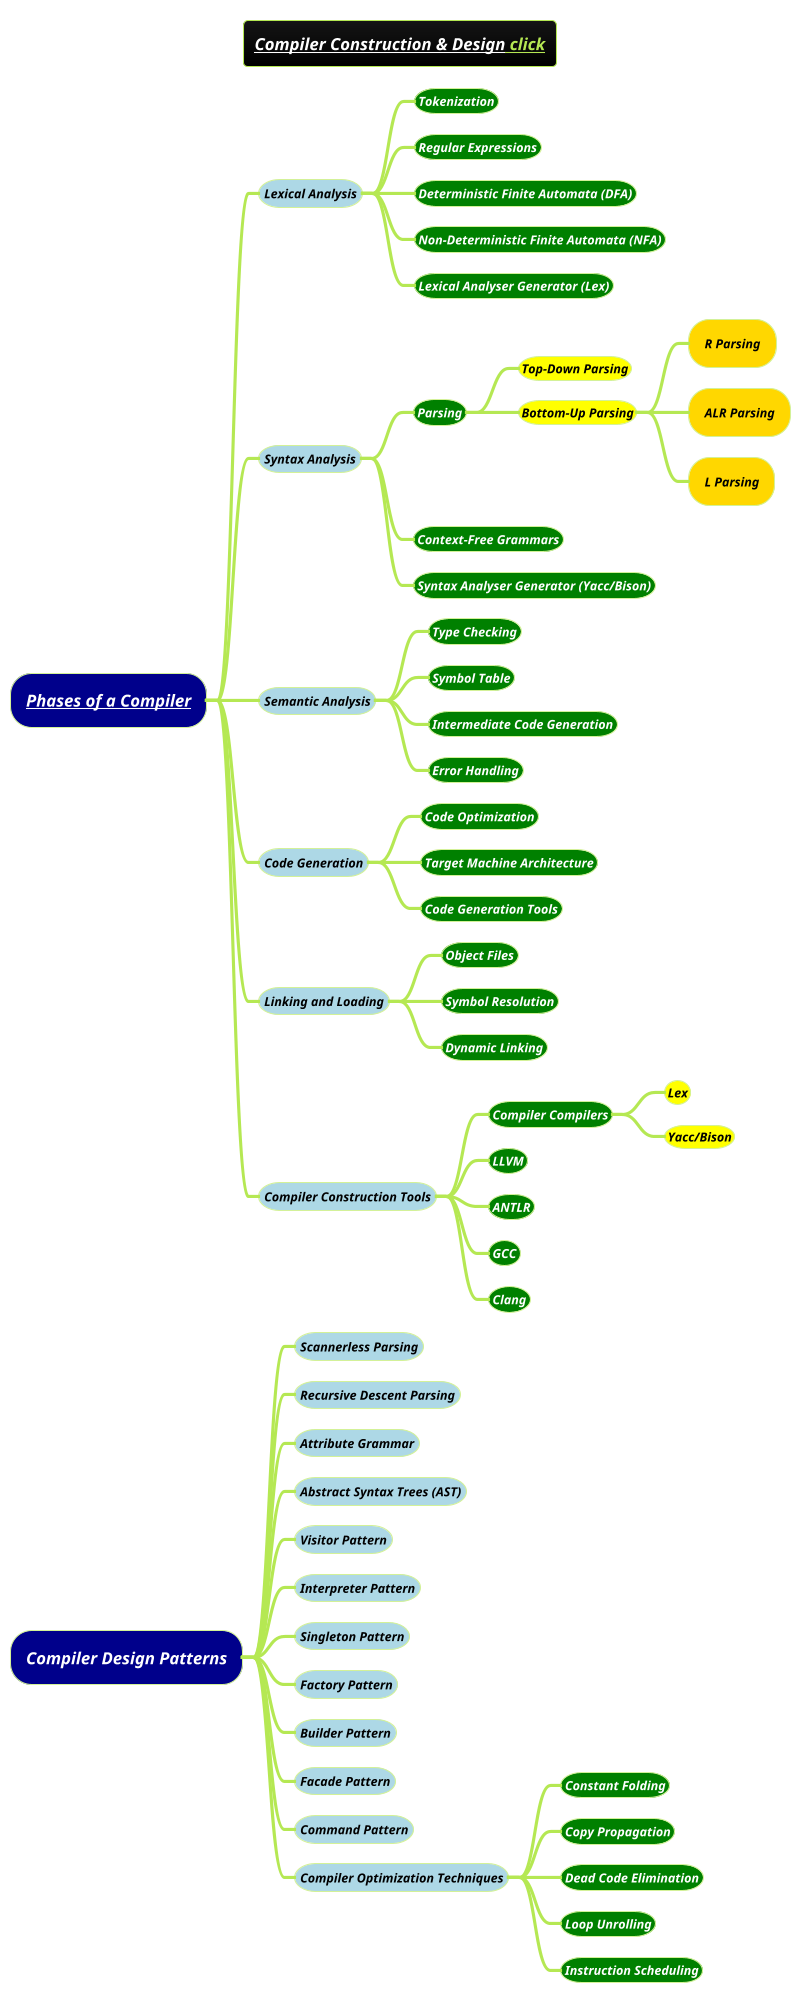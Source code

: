@startmindmap
title =<i><b><u><size:12>[[docs/3-programming-languages/Venkat-Subramaniam/images/img_418.png Compiler Construction & Design]] click
!theme hacker

*[#darkblue] <i><color #white>[[docs/3-programming-languages/Venkat-Subramaniam/images/img_418.png Phases of a Compiler]]
**[#lightblue] <i><color #black><size:12>Lexical Analysis
***[#green] <b><i><color #white><size:12>Tokenization
***[#green] <b><i><color #white><size:12>Regular Expressions
***[#green] <b><i><color #white><size:12>Deterministic Finite Automata (DFA)
***[#green] <b><i><color #white><size:12>Non-Deterministic Finite Automata (NFA)
***[#green] <b><i><color #white><size:12>Lexical Analyser Generator (Lex)
**[#lightblue] <i><color #black><size:12>Syntax Analysis
***[#green] <b><i><color #white><size:12>Parsing
****[#yellow] <i><color #black><size:12><b>Top-Down Parsing
****[#yellow] <i><color #black><size:12><b>Bottom-Up Parsing
*****[#gold] <b><i><color #black><size:12>R Parsing
*****[#gold] <b><i><color #black><size:12>ALR Parsing
*****[#gold] <b><i><color #black><size:12>L Parsing
***[#green] <b><i><color #white><size:12>Context-Free Grammars
***[#green] <b><i><color #white><size:12>Syntax Analyser Generator (Yacc/Bison)
**[#lightblue] <i><color #black><size:12>Semantic Analysis
***[#green] <b><i><color #white><size:12>Type Checking
***[#green] <b><i><color #white><size:12>Symbol Table
***[#green] <b><i><color #white><size:12>Intermediate Code Generation
***[#green] <b><i><color #white><size:12>Error Handling
**[#lightblue] <i><color #black><size:12>Code Generation
***[#green] <b><i><color #white><size:12>Code Optimization
***[#green] <b><i><color #white><size:12>Target Machine Architecture
***[#green] <b><i><color #white><size:12>Code Generation Tools
**[#lightblue] <i><color #black><size:12>Linking and Loading
***[#green] <b><i><color #white><size:12>Object Files
***[#green] <b><i><color #white><size:12>Symbol Resolution
***[#green] <b><i><color #white><size:12>Dynamic Linking
**[#lightblue] <i><color #black><size:12>Compiler Construction Tools
***[#green] <b><i><color #white><size:12>Compiler Compilers
****[#yellow] <i><color #black><size:12><b>Lex
****[#yellow] <i><color #black><size:12><b>Yacc/Bison
***[#green] <b><i><color #white><size:12>LLVM
***[#green] <b><i><color #white><size:12>ANTLR
***[#green] <b><i><color #white><size:12>GCC
***[#green] <b><i><color #white><size:12>Clang

*[#darkblue] <i><color #white>Compiler Design Patterns
**[#lightblue] <i><color #black><size:12>Scannerless Parsing
**[#lightblue] <i><color #black><size:12>Recursive Descent Parsing
**[#lightblue] <i><color #black><size:12>Attribute Grammar
**[#lightblue] <i><color #black><size:12>Abstract Syntax Trees (AST)
**[#lightblue] <i><color #black><size:12>Visitor Pattern
**[#lightblue] <i><color #black><size:12>Interpreter Pattern
**[#lightblue] <i><color #black><size:12>Singleton Pattern
**[#lightblue] <i><color #black><size:12>Factory Pattern
**[#lightblue] <i><color #black><size:12>Builder Pattern
**[#lightblue] <i><color #black><size:12>Facade Pattern
**[#lightblue] <i><color #black><size:12>Command Pattern
**[#lightblue] <i><color #black><size:12>Compiler Optimization Techniques
***[#green] <b><i><color #white><size:12>Constant Folding
***[#green] <b><i><color #white><size:12>Copy Propagation
***[#green] <b><i><color #white><size:12>Dead Code Elimination
***[#green] <b><i><color #white><size:12>Loop Unrolling
***[#green] <b><i><color #white><size:12>Instruction Scheduling
@endmindmap
